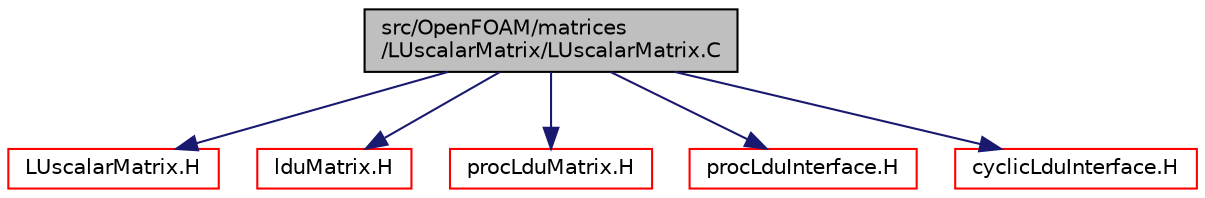 digraph "src/OpenFOAM/matrices/LUscalarMatrix/LUscalarMatrix.C"
{
  bgcolor="transparent";
  edge [fontname="Helvetica",fontsize="10",labelfontname="Helvetica",labelfontsize="10"];
  node [fontname="Helvetica",fontsize="10",shape=record];
  Node1 [label="src/OpenFOAM/matrices\l/LUscalarMatrix/LUscalarMatrix.C",height=0.2,width=0.4,color="black", fillcolor="grey75", style="filled", fontcolor="black"];
  Node1 -> Node2 [color="midnightblue",fontsize="10",style="solid",fontname="Helvetica"];
  Node2 [label="LUscalarMatrix.H",height=0.2,width=0.4,color="red",URL="$a08540.html"];
  Node1 -> Node3 [color="midnightblue",fontsize="10",style="solid",fontname="Helvetica"];
  Node3 [label="lduMatrix.H",height=0.2,width=0.4,color="red",URL="$a08409.html"];
  Node1 -> Node4 [color="midnightblue",fontsize="10",style="solid",fontname="Helvetica"];
  Node4 [label="procLduMatrix.H",height=0.2,width=0.4,color="red",URL="$a08545.html"];
  Node1 -> Node5 [color="midnightblue",fontsize="10",style="solid",fontname="Helvetica"];
  Node5 [label="procLduInterface.H",height=0.2,width=0.4,color="red",URL="$a08543.html"];
  Node1 -> Node6 [color="midnightblue",fontsize="10",style="solid",fontname="Helvetica"];
  Node6 [label="cyclicLduInterface.H",height=0.2,width=0.4,color="red",URL="$a08386.html"];
}
